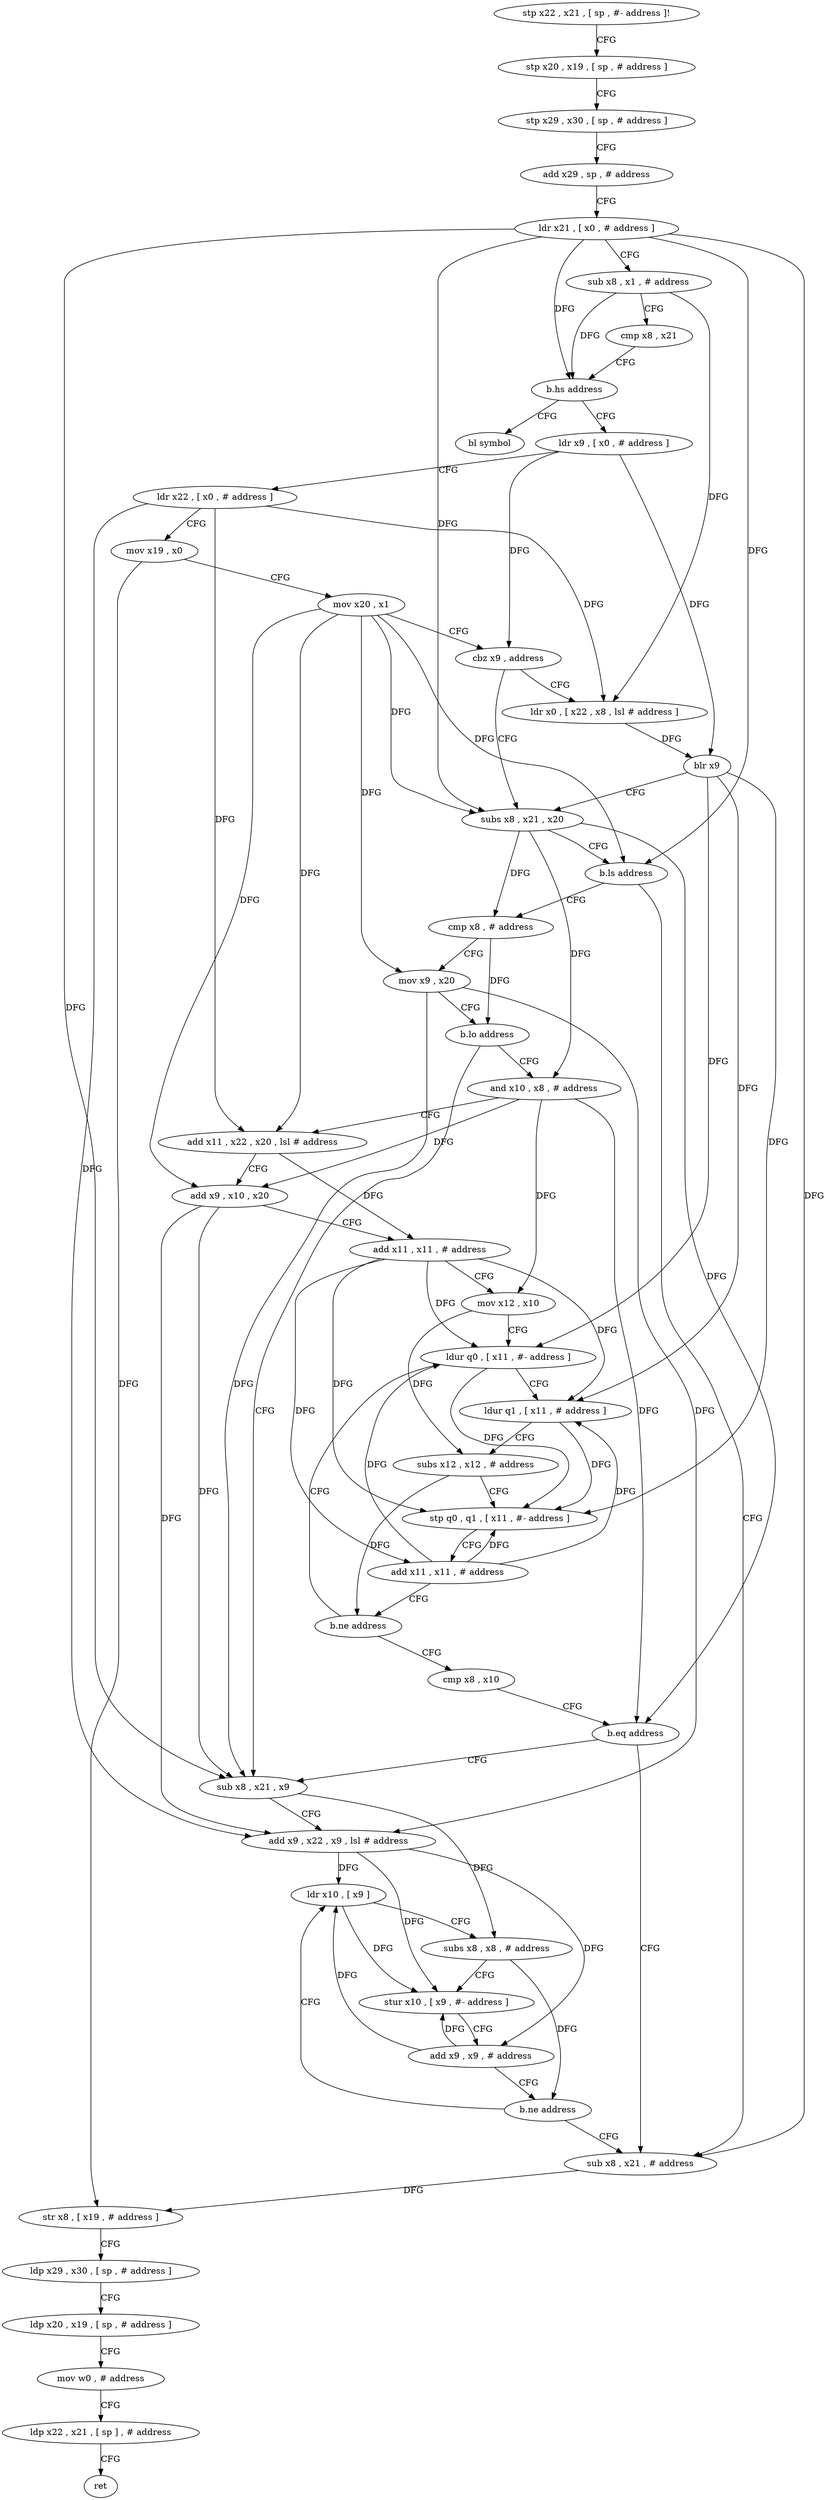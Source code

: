 digraph "func" {
"146336" [label = "stp x22 , x21 , [ sp , #- address ]!" ]
"146340" [label = "stp x20 , x19 , [ sp , # address ]" ]
"146344" [label = "stp x29 , x30 , [ sp , # address ]" ]
"146348" [label = "add x29 , sp , # address" ]
"146352" [label = "ldr x21 , [ x0 , # address ]" ]
"146356" [label = "sub x8 , x1 , # address" ]
"146360" [label = "cmp x8 , x21" ]
"146364" [label = "b.hs address" ]
"146524" [label = "bl symbol" ]
"146368" [label = "ldr x9 , [ x0 , # address ]" ]
"146372" [label = "ldr x22 , [ x0 , # address ]" ]
"146376" [label = "mov x19 , x0" ]
"146380" [label = "mov x20 , x1" ]
"146384" [label = "cbz x9 , address" ]
"146396" [label = "subs x8 , x21 , x20" ]
"146388" [label = "ldr x0 , [ x22 , x8 , lsl # address ]" ]
"146400" [label = "b.ls address" ]
"146496" [label = "sub x8 , x21 , # address" ]
"146404" [label = "cmp x8 , # address" ]
"146392" [label = "blr x9" ]
"146500" [label = "str x8 , [ x19 , # address ]" ]
"146504" [label = "ldp x29 , x30 , [ sp , # address ]" ]
"146508" [label = "ldp x20 , x19 , [ sp , # address ]" ]
"146512" [label = "mov w0 , # address" ]
"146516" [label = "ldp x22 , x21 , [ sp ] , # address" ]
"146520" [label = "ret" ]
"146408" [label = "mov x9 , x20" ]
"146412" [label = "b.lo address" ]
"146468" [label = "sub x8 , x21 , x9" ]
"146416" [label = "and x10 , x8 , # address" ]
"146472" [label = "add x9 , x22 , x9 , lsl # address" ]
"146476" [label = "ldr x10 , [ x9 ]" ]
"146420" [label = "add x11 , x22 , x20 , lsl # address" ]
"146424" [label = "add x9 , x10 , x20" ]
"146428" [label = "add x11 , x11 , # address" ]
"146432" [label = "mov x12 , x10" ]
"146436" [label = "ldur q0 , [ x11 , #- address ]" ]
"146480" [label = "subs x8 , x8 , # address" ]
"146484" [label = "stur x10 , [ x9 , #- address ]" ]
"146488" [label = "add x9 , x9 , # address" ]
"146492" [label = "b.ne address" ]
"146440" [label = "ldur q1 , [ x11 , # address ]" ]
"146444" [label = "subs x12 , x12 , # address" ]
"146448" [label = "stp q0 , q1 , [ x11 , #- address ]" ]
"146452" [label = "add x11 , x11 , # address" ]
"146456" [label = "b.ne address" ]
"146460" [label = "cmp x8 , x10" ]
"146464" [label = "b.eq address" ]
"146336" -> "146340" [ label = "CFG" ]
"146340" -> "146344" [ label = "CFG" ]
"146344" -> "146348" [ label = "CFG" ]
"146348" -> "146352" [ label = "CFG" ]
"146352" -> "146356" [ label = "CFG" ]
"146352" -> "146364" [ label = "DFG" ]
"146352" -> "146396" [ label = "DFG" ]
"146352" -> "146400" [ label = "DFG" ]
"146352" -> "146496" [ label = "DFG" ]
"146352" -> "146468" [ label = "DFG" ]
"146356" -> "146360" [ label = "CFG" ]
"146356" -> "146364" [ label = "DFG" ]
"146356" -> "146388" [ label = "DFG" ]
"146360" -> "146364" [ label = "CFG" ]
"146364" -> "146524" [ label = "CFG" ]
"146364" -> "146368" [ label = "CFG" ]
"146368" -> "146372" [ label = "CFG" ]
"146368" -> "146384" [ label = "DFG" ]
"146368" -> "146392" [ label = "DFG" ]
"146372" -> "146376" [ label = "CFG" ]
"146372" -> "146388" [ label = "DFG" ]
"146372" -> "146472" [ label = "DFG" ]
"146372" -> "146420" [ label = "DFG" ]
"146376" -> "146380" [ label = "CFG" ]
"146376" -> "146500" [ label = "DFG" ]
"146380" -> "146384" [ label = "CFG" ]
"146380" -> "146396" [ label = "DFG" ]
"146380" -> "146400" [ label = "DFG" ]
"146380" -> "146408" [ label = "DFG" ]
"146380" -> "146420" [ label = "DFG" ]
"146380" -> "146424" [ label = "DFG" ]
"146384" -> "146396" [ label = "CFG" ]
"146384" -> "146388" [ label = "CFG" ]
"146396" -> "146400" [ label = "CFG" ]
"146396" -> "146404" [ label = "DFG" ]
"146396" -> "146416" [ label = "DFG" ]
"146396" -> "146464" [ label = "DFG" ]
"146388" -> "146392" [ label = "DFG" ]
"146400" -> "146496" [ label = "CFG" ]
"146400" -> "146404" [ label = "CFG" ]
"146496" -> "146500" [ label = "DFG" ]
"146404" -> "146408" [ label = "CFG" ]
"146404" -> "146412" [ label = "DFG" ]
"146392" -> "146396" [ label = "CFG" ]
"146392" -> "146436" [ label = "DFG" ]
"146392" -> "146448" [ label = "DFG" ]
"146392" -> "146440" [ label = "DFG" ]
"146500" -> "146504" [ label = "CFG" ]
"146504" -> "146508" [ label = "CFG" ]
"146508" -> "146512" [ label = "CFG" ]
"146512" -> "146516" [ label = "CFG" ]
"146516" -> "146520" [ label = "CFG" ]
"146408" -> "146412" [ label = "CFG" ]
"146408" -> "146468" [ label = "DFG" ]
"146408" -> "146472" [ label = "DFG" ]
"146412" -> "146468" [ label = "CFG" ]
"146412" -> "146416" [ label = "CFG" ]
"146468" -> "146472" [ label = "CFG" ]
"146468" -> "146480" [ label = "DFG" ]
"146416" -> "146420" [ label = "CFG" ]
"146416" -> "146424" [ label = "DFG" ]
"146416" -> "146432" [ label = "DFG" ]
"146416" -> "146464" [ label = "DFG" ]
"146472" -> "146476" [ label = "DFG" ]
"146472" -> "146484" [ label = "DFG" ]
"146472" -> "146488" [ label = "DFG" ]
"146476" -> "146480" [ label = "CFG" ]
"146476" -> "146484" [ label = "DFG" ]
"146420" -> "146424" [ label = "CFG" ]
"146420" -> "146428" [ label = "DFG" ]
"146424" -> "146428" [ label = "CFG" ]
"146424" -> "146468" [ label = "DFG" ]
"146424" -> "146472" [ label = "DFG" ]
"146428" -> "146432" [ label = "CFG" ]
"146428" -> "146436" [ label = "DFG" ]
"146428" -> "146440" [ label = "DFG" ]
"146428" -> "146448" [ label = "DFG" ]
"146428" -> "146452" [ label = "DFG" ]
"146432" -> "146436" [ label = "CFG" ]
"146432" -> "146444" [ label = "DFG" ]
"146436" -> "146440" [ label = "CFG" ]
"146436" -> "146448" [ label = "DFG" ]
"146480" -> "146484" [ label = "CFG" ]
"146480" -> "146492" [ label = "DFG" ]
"146484" -> "146488" [ label = "CFG" ]
"146488" -> "146492" [ label = "CFG" ]
"146488" -> "146476" [ label = "DFG" ]
"146488" -> "146484" [ label = "DFG" ]
"146492" -> "146476" [ label = "CFG" ]
"146492" -> "146496" [ label = "CFG" ]
"146440" -> "146444" [ label = "CFG" ]
"146440" -> "146448" [ label = "DFG" ]
"146444" -> "146448" [ label = "CFG" ]
"146444" -> "146456" [ label = "DFG" ]
"146448" -> "146452" [ label = "CFG" ]
"146452" -> "146456" [ label = "CFG" ]
"146452" -> "146436" [ label = "DFG" ]
"146452" -> "146440" [ label = "DFG" ]
"146452" -> "146448" [ label = "DFG" ]
"146456" -> "146436" [ label = "CFG" ]
"146456" -> "146460" [ label = "CFG" ]
"146460" -> "146464" [ label = "CFG" ]
"146464" -> "146496" [ label = "CFG" ]
"146464" -> "146468" [ label = "CFG" ]
}
